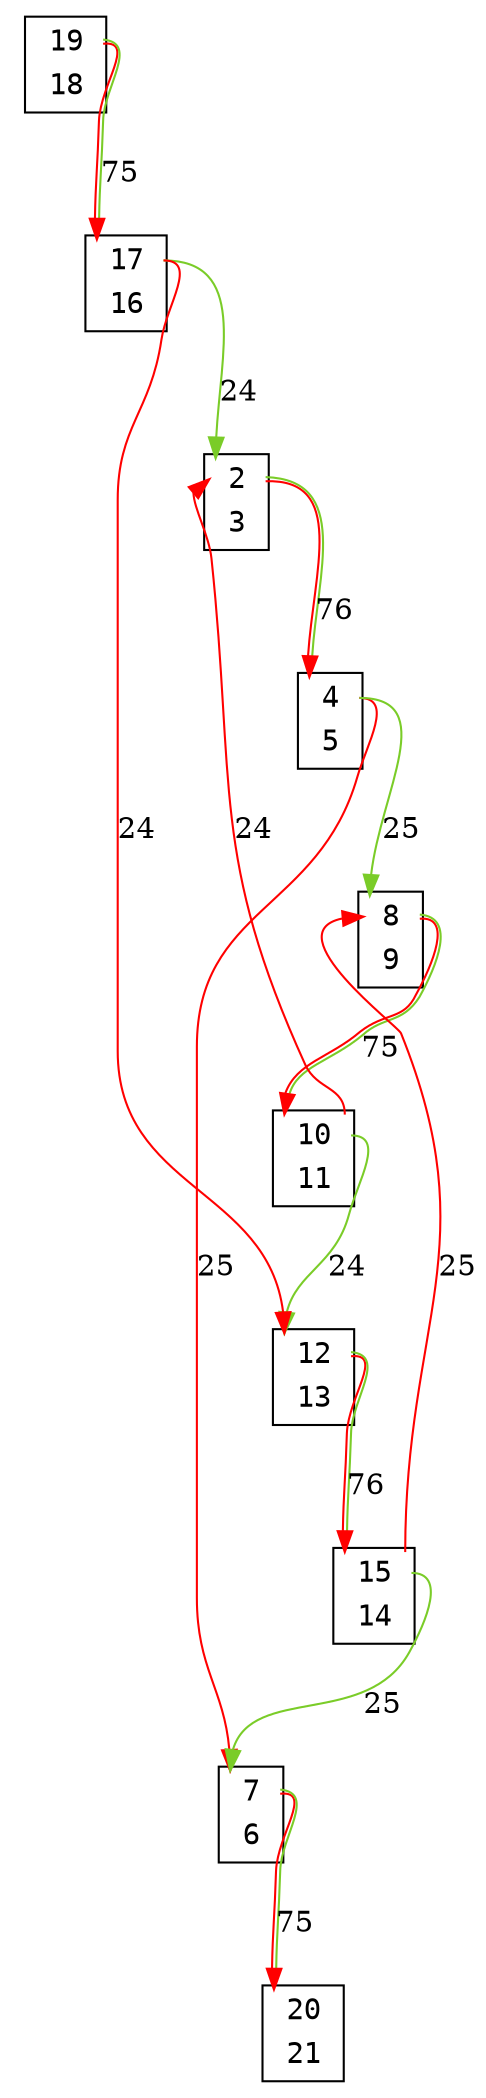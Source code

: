 digraph my_graph {
node[fontname=<Courier>,shape=<plaintext>]
vertex_0x7febb5816040_0x7febb58160d0[label=<<TABLE bgcolor = "white">
<TR><TD BORDER = "0" PORT = "port_0x7febb5816040_in"></TD><TD BORDER = "0" PORT = "port_">2</TD><TD BORDER = "0" PORT = "port_0x7febb5816040_out"></TD></TR>
<TR><TD BORDER = "0" PORT = "port_0x7febb58160d0_out"></TD><TD BORDER = "0" PORT = "port_">3</TD><TD BORDER = "0" PORT = "port_0x7febb58160d0_in"></TD></TR>
</TABLE>>,style=<filled>,color=<black>,fillcolor=<white>]
vertex_0x7febb54102b0_0x7febb63a7280[label=<<TABLE bgcolor = "white">
<TR><TD BORDER = "0" PORT = "port_0x7febb54102b0_in"></TD><TD BORDER = "0" PORT = "port_">4</TD><TD BORDER = "0" PORT = "port_0x7febb54102b0_out"></TD></TR>
<TR><TD BORDER = "0" PORT = "port_0x7febb63a7280_out"></TD><TD BORDER = "0" PORT = "port_">5</TD><TD BORDER = "0" PORT = "port_0x7febb63a7280_in"></TD></TR>
</TABLE>>,style=<filled>,color=<black>,fillcolor=<white>]
vertex_0x7febb5816070_0x7febb631feb0[label=<<TABLE bgcolor = "white">
<TR><TD BORDER = "0" PORT = "port_0x7febb5816070_in"></TD><TD BORDER = "0" PORT = "port_">7</TD><TD BORDER = "0" PORT = "port_0x7febb5816070_out"></TD></TR>
<TR><TD BORDER = "0" PORT = "port_0x7febb631feb0_out"></TD><TD BORDER = "0" PORT = "port_">6</TD><TD BORDER = "0" PORT = "port_0x7febb631feb0_in"></TD></TR>
</TABLE>>,style=<filled>,color=<black>,fillcolor=<white>]
vertex_0x7febb5410280_0x7febb54104f0[label=<<TABLE bgcolor = "white">
<TR><TD BORDER = "0" PORT = "port_0x7febb54104f0_in"></TD><TD BORDER = "0" PORT = "port_">8</TD><TD BORDER = "0" PORT = "port_0x7febb54104f0_out"></TD></TR>
<TR><TD BORDER = "0" PORT = "port_0x7febb5410280_out"></TD><TD BORDER = "0" PORT = "port_">9</TD><TD BORDER = "0" PORT = "port_0x7febb5410280_in"></TD></TR>
</TABLE>>,style=<filled>,color=<black>,fillcolor=<white>]
vertex_0x7febb5410100_0x7febb63a7ca0[label=<<TABLE bgcolor = "white">
<TR><TD BORDER = "0" PORT = "port_0x7febb63a7ca0_in"></TD><TD BORDER = "0" PORT = "port_">10</TD><TD BORDER = "0" PORT = "port_0x7febb63a7ca0_out"></TD></TR>
<TR><TD BORDER = "0" PORT = "port_0x7febb5410100_out"></TD><TD BORDER = "0" PORT = "port_">11</TD><TD BORDER = "0" PORT = "port_0x7febb5410100_in"></TD></TR>
</TABLE>>,style=<filled>,color=<black>,fillcolor=<white>]
vertex_0x7febb63a76a0_0x7febb63a7c70[label=<<TABLE bgcolor = "white">
<TR><TD BORDER = "0" PORT = "port_0x7febb63a7c70_in"></TD><TD BORDER = "0" PORT = "port_">12</TD><TD BORDER = "0" PORT = "port_0x7febb63a7c70_out"></TD></TR>
<TR><TD BORDER = "0" PORT = "port_0x7febb63a76a0_out"></TD><TD BORDER = "0" PORT = "port_">13</TD><TD BORDER = "0" PORT = "port_0x7febb63a76a0_in"></TD></TR>
</TABLE>>,style=<filled>,color=<black>,fillcolor=<white>]
vertex_0x7febb5c170a0_0x7febb63a79d0[label=<<TABLE bgcolor = "white">
<TR><TD BORDER = "0" PORT = "port_0x7febb63a79d0_in"></TD><TD BORDER = "0" PORT = "port_">15</TD><TD BORDER = "0" PORT = "port_0x7febb63a79d0_out"></TD></TR>
<TR><TD BORDER = "0" PORT = "port_0x7febb5c170a0_out"></TD><TD BORDER = "0" PORT = "port_">14</TD><TD BORDER = "0" PORT = "port_0x7febb5c170a0_in"></TD></TR>
</TABLE>>,style=<filled>,color=<black>,fillcolor=<white>]
vertex_0x7febb5410550_0x7febb63a79a0[label=<<TABLE bgcolor = "white">
<TR><TD BORDER = "0" PORT = "port_0x7febb63a79a0_in"></TD><TD BORDER = "0" PORT = "port_">17</TD><TD BORDER = "0" PORT = "port_0x7febb63a79a0_out"></TD></TR>
<TR><TD BORDER = "0" PORT = "port_0x7febb5410550_out"></TD><TD BORDER = "0" PORT = "port_">16</TD><TD BORDER = "0" PORT = "port_0x7febb5410550_in"></TD></TR>
</TABLE>>,style=<filled>,color=<black>,fillcolor=<white>]
vertex_0x7febb63a70a0_0x7febb63a7760[label=<<TABLE bgcolor = "white">
<TR><TD BORDER = "0" PORT = "port_0x7febb63a7760_in"></TD><TD BORDER = "0" PORT = "port_">19</TD><TD BORDER = "0" PORT = "port_0x7febb63a7760_out"></TD></TR>
<TR><TD BORDER = "0" PORT = "port_0x7febb63a70a0_out"></TD><TD BORDER = "0" PORT = "port_">18</TD><TD BORDER = "0" PORT = "port_0x7febb63a70a0_in"></TD></TR>
</TABLE>>,style=<filled>,color=<black>,fillcolor=<white>]
vertex_0x7febb5816310_0x7febb63a71f0[label=<<TABLE bgcolor = "white">
<TR><TD BORDER = "0" PORT = "port_0x7febb63a71f0_in"></TD><TD BORDER = "0" PORT = "port_">20</TD><TD BORDER = "0" PORT = "port_0x7febb63a71f0_out"></TD></TR>
<TR><TD BORDER = "0" PORT = "port_0x7febb5816310_out"></TD><TD BORDER = "0" PORT = "port_">21</TD><TD BORDER = "0" PORT = "port_0x7febb5816310_in"></TD></TR>
</TABLE>>,style=<filled>,color=<black>,fillcolor=<white>]
vertex_0x7febb5816040_0x7febb58160d0:port_0x7febb5816040_out->vertex_0x7febb54102b0_0x7febb63a7280:port_0x7febb54102b0_in[label="76",len=<0>,K=<0>,color=<0 1 1:0.250 0.800 0.800>]
vertex_0x7febb54102b0_0x7febb63a7280:port_0x7febb54102b0_out->vertex_0x7febb5816070_0x7febb631feb0:port_0x7febb5816070_in[label="25",len=<0>,K=<0>,color=<0 1 1>]
vertex_0x7febb5410280_0x7febb54104f0:port_0x7febb54104f0_out->vertex_0x7febb5410100_0x7febb63a7ca0:port_0x7febb63a7ca0_in[label="75",len=<0>,K=<0>,color=<0 1 1:0.250 0.800 0.800>]
vertex_0x7febb5410100_0x7febb63a7ca0:port_0x7febb63a7ca0_out->vertex_0x7febb63a76a0_0x7febb63a7c70:port_0x7febb63a7c70_in[label="24",len=<0>,K=<0>,color=<0.250 0.800 0.800>]
vertex_0x7febb63a76a0_0x7febb63a7c70:port_0x7febb63a7c70_out->vertex_0x7febb5c170a0_0x7febb63a79d0:port_0x7febb63a79d0_in[label="76",len=<0>,K=<0>,color=<0 1 1:0.250 0.800 0.800>]
vertex_0x7febb63a70a0_0x7febb63a7760:port_0x7febb63a7760_out->vertex_0x7febb5410550_0x7febb63a79a0:port_0x7febb63a79a0_in[label="75",len=<0>,K=<0>,color=<0 1 1:0.250 0.800 0.800>]
vertex_0x7febb5410550_0x7febb63a79a0:port_0x7febb63a79a0_out->vertex_0x7febb63a76a0_0x7febb63a7c70:port_0x7febb63a7c70_in[label="24",len=<0>,K=<0>,color=<0 1 1>]
vertex_0x7febb54102b0_0x7febb63a7280:port_0x7febb54102b0_out->vertex_0x7febb5410280_0x7febb54104f0:port_0x7febb54104f0_in[label="25",len=<0>,K=<0>,color=<0.250 0.800 0.800>]
vertex_0x7febb5816070_0x7febb631feb0:port_0x7febb5816070_out->vertex_0x7febb5816310_0x7febb63a71f0:port_0x7febb63a71f0_in[label="75",len=<0>,K=<0>,color=<0 1 1:0.250 0.800 0.800>]
vertex_0x7febb5c170a0_0x7febb63a79d0:port_0x7febb63a79d0_out->vertex_0x7febb5410280_0x7febb54104f0:port_0x7febb54104f0_in[label="25",len=<0>,K=<0>,color=<0 1 1>]
vertex_0x7febb5c170a0_0x7febb63a79d0:port_0x7febb63a79d0_out->vertex_0x7febb5816070_0x7febb631feb0:port_0x7febb5816070_in[label="25",len=<0>,K=<0>,color=<0.250 0.800 0.800>]
vertex_0x7febb5410550_0x7febb63a79a0:port_0x7febb63a79a0_out->vertex_0x7febb5816040_0x7febb58160d0:port_0x7febb5816040_in[label="24",len=<0>,K=<0>,color=<0.250 0.800 0.800>]
vertex_0x7febb5410100_0x7febb63a7ca0:port_0x7febb63a7ca0_out->vertex_0x7febb5816040_0x7febb58160d0:port_0x7febb5816040_in[label="24",len=<0>,K=<0>,color=<0 1 1>]
}
